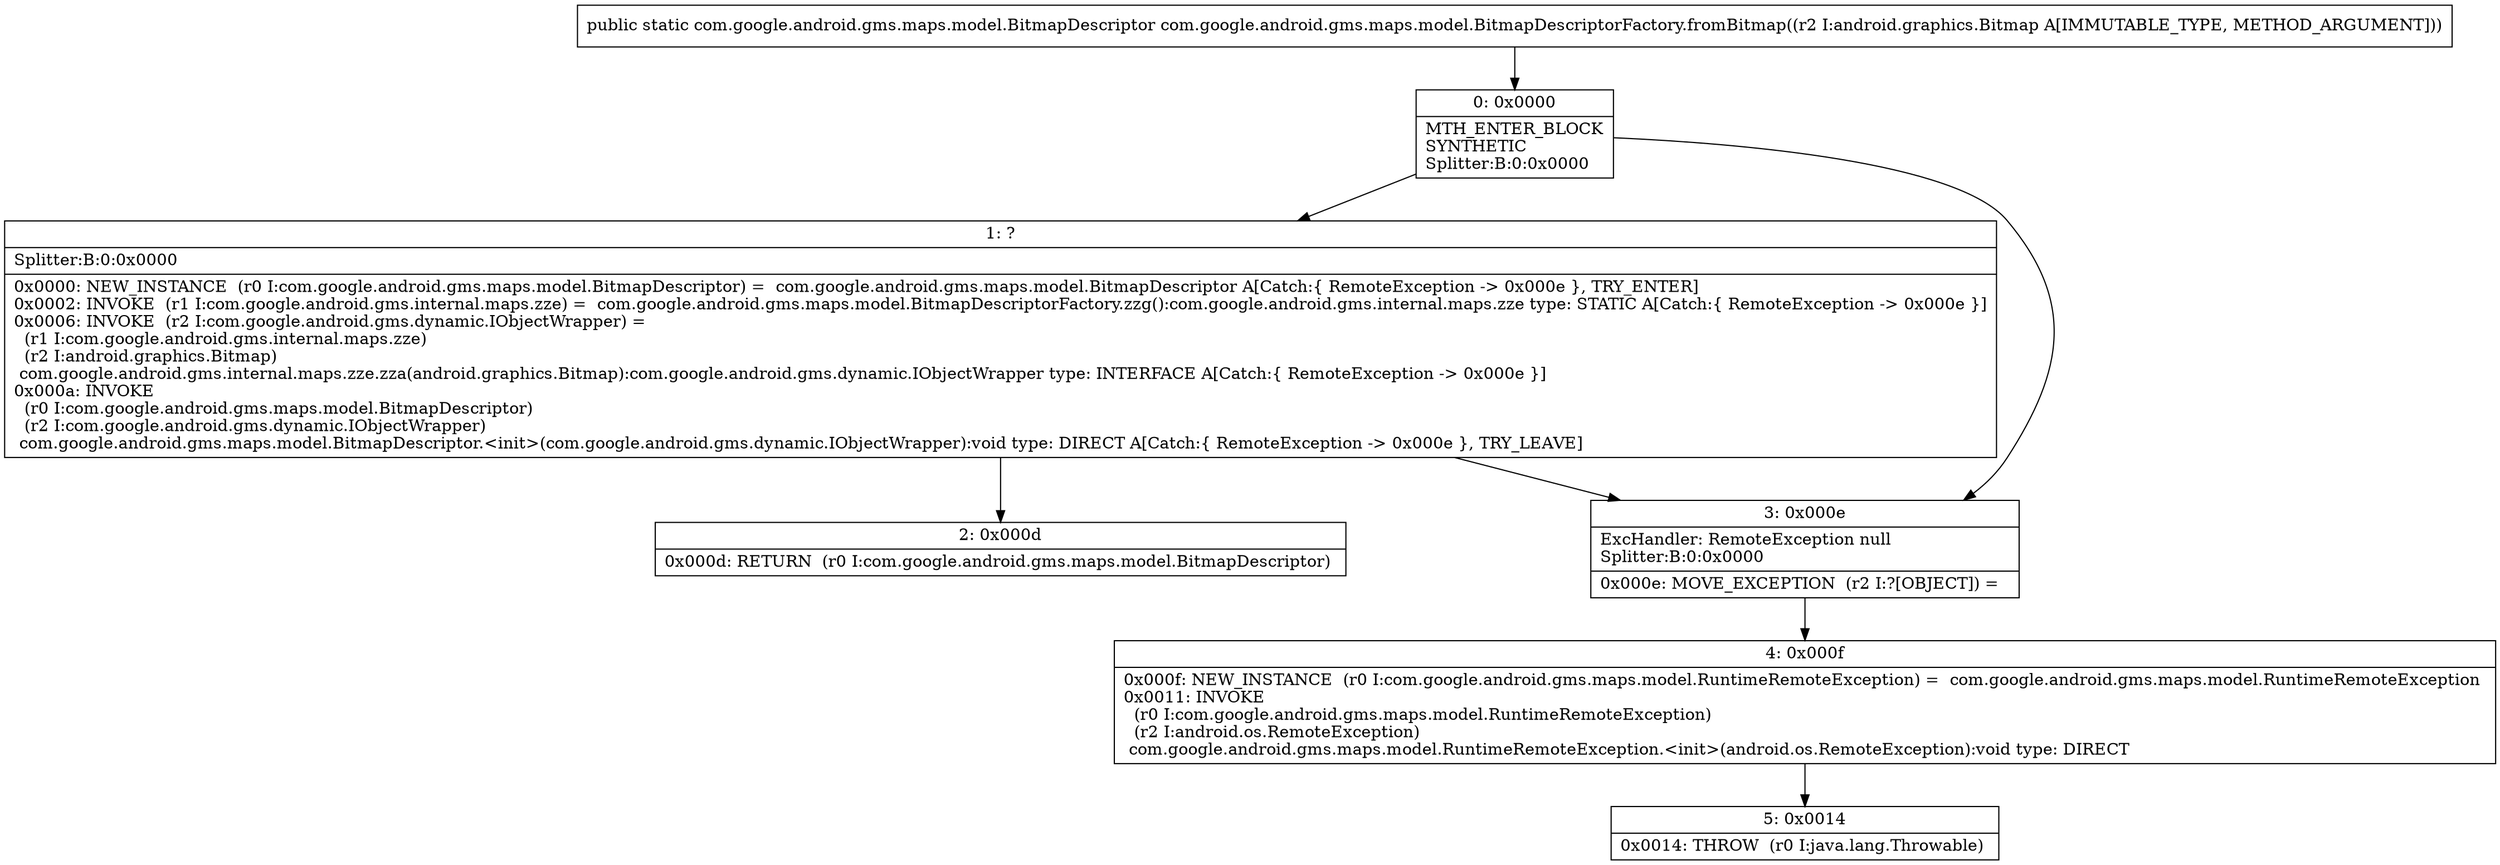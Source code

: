 digraph "CFG forcom.google.android.gms.maps.model.BitmapDescriptorFactory.fromBitmap(Landroid\/graphics\/Bitmap;)Lcom\/google\/android\/gms\/maps\/model\/BitmapDescriptor;" {
Node_0 [shape=record,label="{0\:\ 0x0000|MTH_ENTER_BLOCK\lSYNTHETIC\lSplitter:B:0:0x0000\l}"];
Node_1 [shape=record,label="{1\:\ ?|Splitter:B:0:0x0000\l|0x0000: NEW_INSTANCE  (r0 I:com.google.android.gms.maps.model.BitmapDescriptor) =  com.google.android.gms.maps.model.BitmapDescriptor A[Catch:\{ RemoteException \-\> 0x000e \}, TRY_ENTER]\l0x0002: INVOKE  (r1 I:com.google.android.gms.internal.maps.zze) =  com.google.android.gms.maps.model.BitmapDescriptorFactory.zzg():com.google.android.gms.internal.maps.zze type: STATIC A[Catch:\{ RemoteException \-\> 0x000e \}]\l0x0006: INVOKE  (r2 I:com.google.android.gms.dynamic.IObjectWrapper) = \l  (r1 I:com.google.android.gms.internal.maps.zze)\l  (r2 I:android.graphics.Bitmap)\l com.google.android.gms.internal.maps.zze.zza(android.graphics.Bitmap):com.google.android.gms.dynamic.IObjectWrapper type: INTERFACE A[Catch:\{ RemoteException \-\> 0x000e \}]\l0x000a: INVOKE  \l  (r0 I:com.google.android.gms.maps.model.BitmapDescriptor)\l  (r2 I:com.google.android.gms.dynamic.IObjectWrapper)\l com.google.android.gms.maps.model.BitmapDescriptor.\<init\>(com.google.android.gms.dynamic.IObjectWrapper):void type: DIRECT A[Catch:\{ RemoteException \-\> 0x000e \}, TRY_LEAVE]\l}"];
Node_2 [shape=record,label="{2\:\ 0x000d|0x000d: RETURN  (r0 I:com.google.android.gms.maps.model.BitmapDescriptor) \l}"];
Node_3 [shape=record,label="{3\:\ 0x000e|ExcHandler: RemoteException null\lSplitter:B:0:0x0000\l|0x000e: MOVE_EXCEPTION  (r2 I:?[OBJECT]) =  \l}"];
Node_4 [shape=record,label="{4\:\ 0x000f|0x000f: NEW_INSTANCE  (r0 I:com.google.android.gms.maps.model.RuntimeRemoteException) =  com.google.android.gms.maps.model.RuntimeRemoteException \l0x0011: INVOKE  \l  (r0 I:com.google.android.gms.maps.model.RuntimeRemoteException)\l  (r2 I:android.os.RemoteException)\l com.google.android.gms.maps.model.RuntimeRemoteException.\<init\>(android.os.RemoteException):void type: DIRECT \l}"];
Node_5 [shape=record,label="{5\:\ 0x0014|0x0014: THROW  (r0 I:java.lang.Throwable) \l}"];
MethodNode[shape=record,label="{public static com.google.android.gms.maps.model.BitmapDescriptor com.google.android.gms.maps.model.BitmapDescriptorFactory.fromBitmap((r2 I:android.graphics.Bitmap A[IMMUTABLE_TYPE, METHOD_ARGUMENT])) }"];
MethodNode -> Node_0;
Node_0 -> Node_1;
Node_0 -> Node_3;
Node_1 -> Node_2;
Node_1 -> Node_3;
Node_3 -> Node_4;
Node_4 -> Node_5;
}

